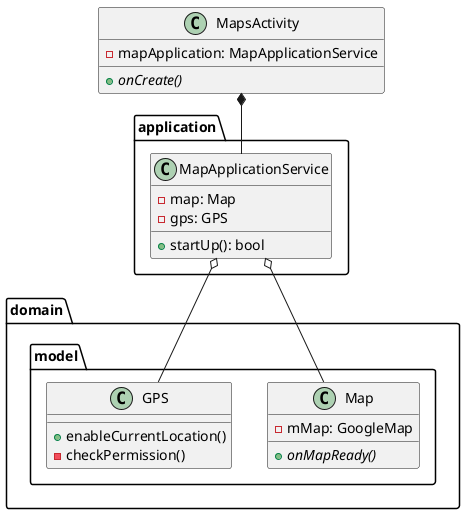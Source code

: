 @startuml

class MapsActivity {
  - mapApplication: MapApplicationService
  + {abstract} onCreate()
}

package application {
  class MapApplicationService {
    - map: Map
    - gps: GPS
    + startUp(): bool
  }
}

package domain {
    package model {
      class Map {
        - mMap: GoogleMap
        + {abstract} onMapReady()
      }

      class GPS {
        + enableCurrentLocation()
        - checkPermission()
      }
  }
}

MapsActivity *-- MapApplicationService
MapApplicationService o-- Map
MapApplicationService o-- GPS

@enduml